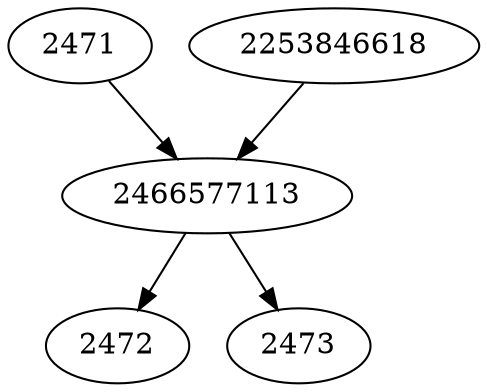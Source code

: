 strict digraph  {
2471;
2472;
2473;
2466577113;
2253846618;
2471 -> 2466577113;
2466577113 -> 2472;
2466577113 -> 2473;
2253846618 -> 2466577113;
}
